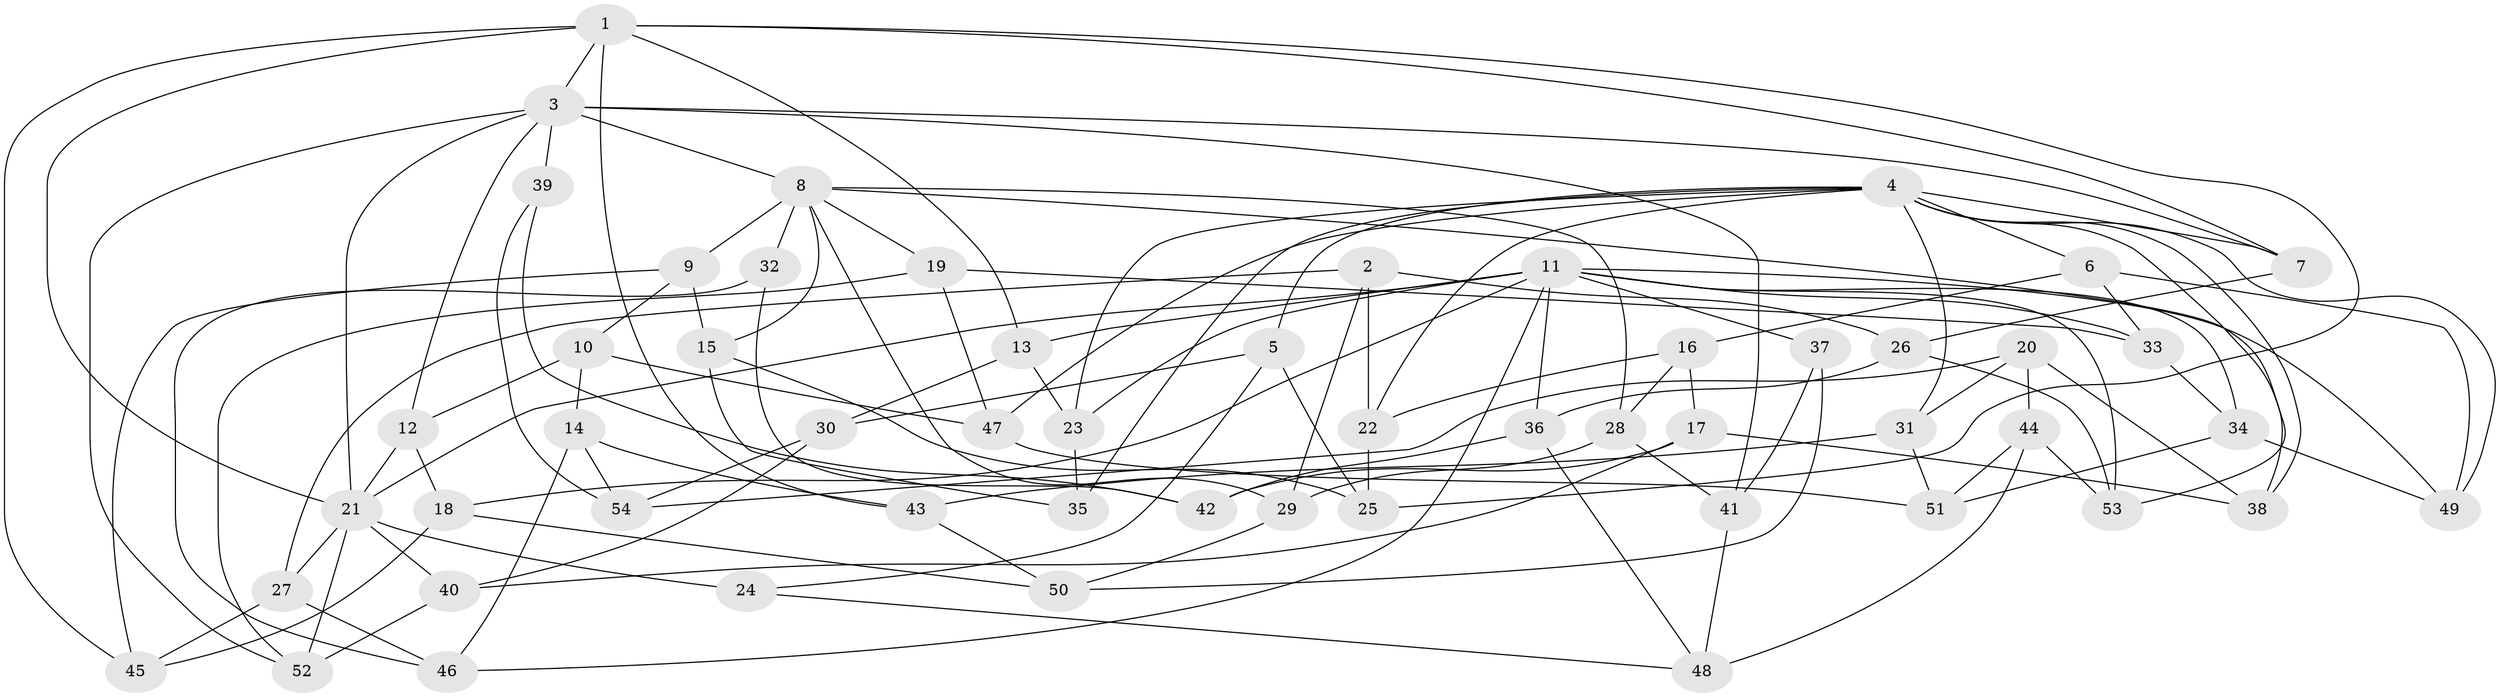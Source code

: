 // original degree distribution, {4: 1.0}
// Generated by graph-tools (version 1.1) at 2025/53/03/04/25 22:53:47]
// undirected, 54 vertices, 120 edges
graph export_dot {
  node [color=gray90,style=filled];
  1;
  2;
  3;
  4;
  5;
  6;
  7;
  8;
  9;
  10;
  11;
  12;
  13;
  14;
  15;
  16;
  17;
  18;
  19;
  20;
  21;
  22;
  23;
  24;
  25;
  26;
  27;
  28;
  29;
  30;
  31;
  32;
  33;
  34;
  35;
  36;
  37;
  38;
  39;
  40;
  41;
  42;
  43;
  44;
  45;
  46;
  47;
  48;
  49;
  50;
  51;
  52;
  53;
  54;
  1 -- 3 [weight=2.0];
  1 -- 7 [weight=1.0];
  1 -- 13 [weight=1.0];
  1 -- 21 [weight=1.0];
  1 -- 25 [weight=1.0];
  1 -- 43 [weight=1.0];
  1 -- 45 [weight=1.0];
  2 -- 22 [weight=1.0];
  2 -- 26 [weight=1.0];
  2 -- 27 [weight=1.0];
  2 -- 29 [weight=1.0];
  3 -- 7 [weight=1.0];
  3 -- 8 [weight=2.0];
  3 -- 12 [weight=1.0];
  3 -- 21 [weight=2.0];
  3 -- 39 [weight=2.0];
  3 -- 41 [weight=1.0];
  3 -- 52 [weight=1.0];
  4 -- 5 [weight=1.0];
  4 -- 6 [weight=1.0];
  4 -- 7 [weight=1.0];
  4 -- 22 [weight=1.0];
  4 -- 23 [weight=1.0];
  4 -- 31 [weight=1.0];
  4 -- 35 [weight=2.0];
  4 -- 38 [weight=1.0];
  4 -- 47 [weight=1.0];
  4 -- 49 [weight=1.0];
  4 -- 53 [weight=1.0];
  5 -- 24 [weight=1.0];
  5 -- 25 [weight=1.0];
  5 -- 30 [weight=1.0];
  6 -- 16 [weight=1.0];
  6 -- 33 [weight=1.0];
  6 -- 49 [weight=1.0];
  7 -- 26 [weight=1.0];
  8 -- 9 [weight=1.0];
  8 -- 15 [weight=1.0];
  8 -- 19 [weight=1.0];
  8 -- 28 [weight=1.0];
  8 -- 29 [weight=1.0];
  8 -- 32 [weight=2.0];
  8 -- 38 [weight=1.0];
  9 -- 10 [weight=1.0];
  9 -- 15 [weight=1.0];
  9 -- 45 [weight=1.0];
  10 -- 12 [weight=1.0];
  10 -- 14 [weight=1.0];
  10 -- 47 [weight=1.0];
  11 -- 13 [weight=1.0];
  11 -- 18 [weight=1.0];
  11 -- 21 [weight=1.0];
  11 -- 23 [weight=1.0];
  11 -- 33 [weight=1.0];
  11 -- 34 [weight=1.0];
  11 -- 36 [weight=1.0];
  11 -- 37 [weight=2.0];
  11 -- 46 [weight=1.0];
  11 -- 49 [weight=1.0];
  11 -- 53 [weight=1.0];
  12 -- 18 [weight=1.0];
  12 -- 21 [weight=1.0];
  13 -- 23 [weight=1.0];
  13 -- 30 [weight=1.0];
  14 -- 43 [weight=1.0];
  14 -- 46 [weight=1.0];
  14 -- 54 [weight=1.0];
  15 -- 25 [weight=1.0];
  15 -- 35 [weight=1.0];
  16 -- 17 [weight=1.0];
  16 -- 22 [weight=1.0];
  16 -- 28 [weight=1.0];
  17 -- 38 [weight=1.0];
  17 -- 40 [weight=1.0];
  17 -- 42 [weight=1.0];
  18 -- 45 [weight=1.0];
  18 -- 50 [weight=1.0];
  19 -- 33 [weight=1.0];
  19 -- 47 [weight=1.0];
  19 -- 52 [weight=1.0];
  20 -- 31 [weight=1.0];
  20 -- 38 [weight=1.0];
  20 -- 44 [weight=1.0];
  20 -- 54 [weight=1.0];
  21 -- 24 [weight=2.0];
  21 -- 27 [weight=1.0];
  21 -- 40 [weight=1.0];
  21 -- 52 [weight=1.0];
  22 -- 25 [weight=1.0];
  23 -- 35 [weight=1.0];
  24 -- 48 [weight=1.0];
  26 -- 36 [weight=1.0];
  26 -- 53 [weight=1.0];
  27 -- 45 [weight=1.0];
  27 -- 46 [weight=1.0];
  28 -- 29 [weight=1.0];
  28 -- 41 [weight=1.0];
  29 -- 50 [weight=1.0];
  30 -- 40 [weight=1.0];
  30 -- 54 [weight=1.0];
  31 -- 43 [weight=1.0];
  31 -- 51 [weight=1.0];
  32 -- 42 [weight=1.0];
  32 -- 46 [weight=1.0];
  33 -- 34 [weight=1.0];
  34 -- 49 [weight=1.0];
  34 -- 51 [weight=1.0];
  36 -- 42 [weight=1.0];
  36 -- 48 [weight=1.0];
  37 -- 41 [weight=1.0];
  37 -- 50 [weight=1.0];
  39 -- 42 [weight=1.0];
  39 -- 54 [weight=1.0];
  40 -- 52 [weight=1.0];
  41 -- 48 [weight=1.0];
  43 -- 50 [weight=1.0];
  44 -- 48 [weight=1.0];
  44 -- 51 [weight=1.0];
  44 -- 53 [weight=1.0];
  47 -- 51 [weight=1.0];
}
